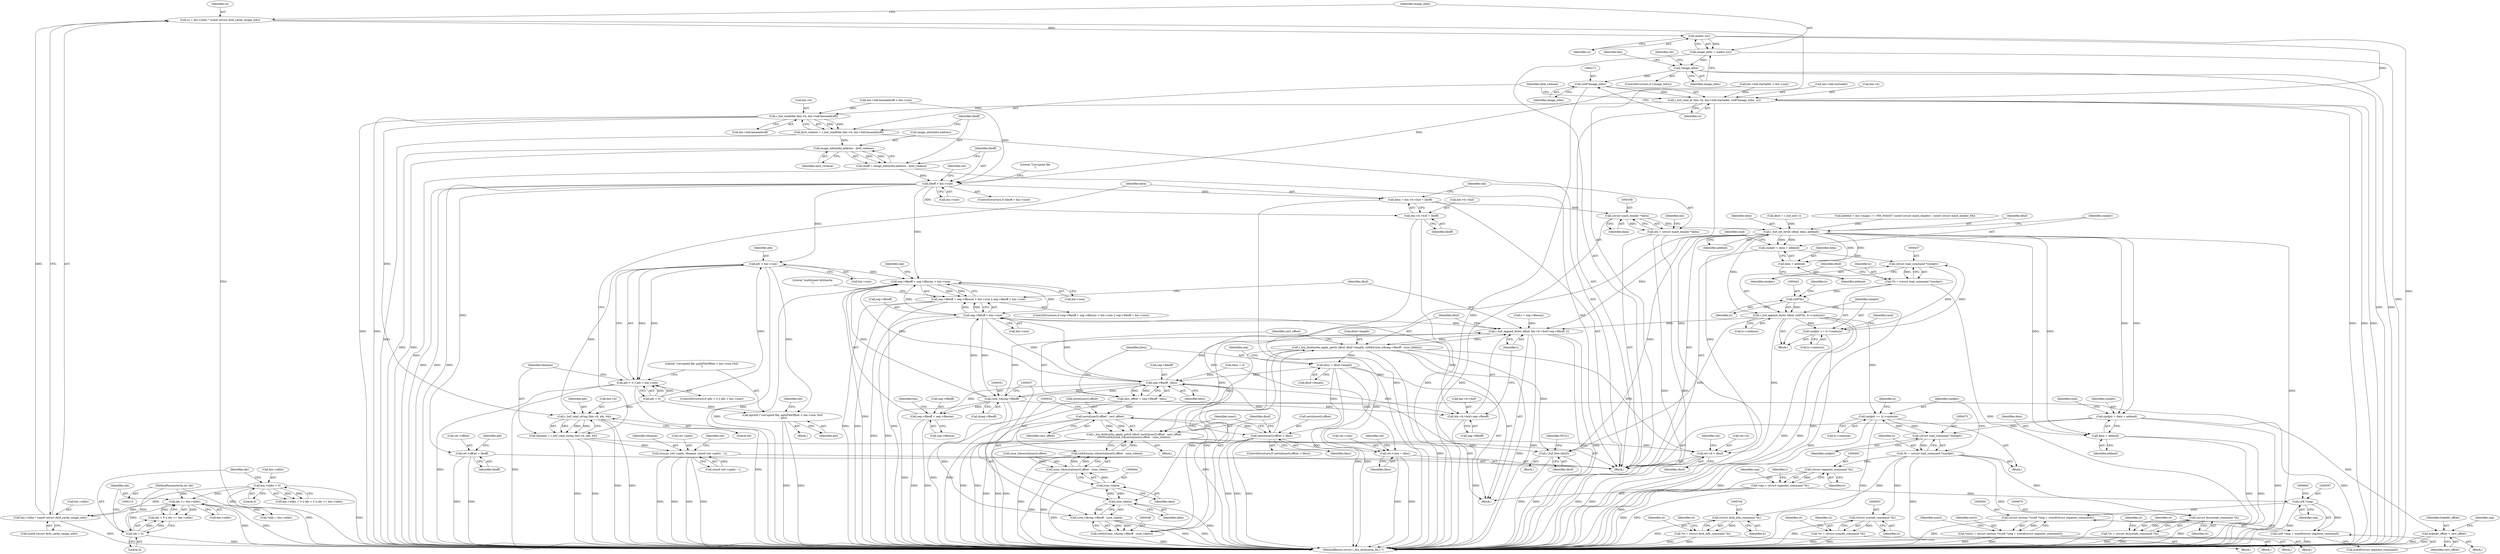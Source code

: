 digraph "0_radare2_4e98402f09a0ef0bb8559a33a4c1988c54938eaf@API" {
"1000241" [label="(Call,sz = bin->nlibs * sizeof (struct dyld_cache_image_info))"];
"1000243" [label="(Call,bin->nlibs * sizeof (struct dyld_cache_image_info))"];
"1000176" [label="(Call,idx >= bin->nlibs)"];
"1000173" [label="(Call,idx < 0)"];
"1000112" [label="(MethodParameterIn,int idx)"];
"1000167" [label="(Call,bin->nlibs < 0)"];
"1000251" [label="(Call,malloc (sz))"];
"1000249" [label="(Call,image_infos = malloc (sz))"];
"1000254" [label="(Call,!image_infos)"];
"1000270" [label="(Call,(ut8*)image_infos)"];
"1000261" [label="(Call,r_buf_read_at (bin->b, bin->hdr.startaddr, (ut8*)image_infos, sz))"];
"1000276" [label="(Call,r_buf_read64le (bin->b, bin->hdr.baseaddroff))"];
"1000274" [label="(Call,dyld_vmbase = r_buf_read64le (bin->b, bin->hdr.baseaddroff))"];
"1000287" [label="(Call,image_infos[idx].address - dyld_vmbase)"];
"1000285" [label="(Call,liboff = image_infos[idx].address - dyld_vmbase)"];
"1000295" [label="(Call,liboff > bin->size)"];
"1000307" [label="(Call,ret->offset = liboff)"];
"1000325" [label="(Call,pfo > bin->size)"];
"1000321" [label="(Call,pfo < 0 || pfo > bin->size)"];
"1000331" [label="(Call,eprintf (\"corrupted file: pathFileOffset > bin->size (%d)\n\", pfo))"];
"1000340" [label="(Call,r_buf_read_string (bin->b, pfo, 64))"];
"1000338" [label="(Call,libname = r_buf_read_string (bin->b, pfo, 64))"];
"1000732" [label="(Call,strncpy (ret->path, libname, sizeof (ret->path) - 1))"];
"1000503" [label="(Call,seg->fileoff + seg->filesize > bin->size)"];
"1000502" [label="(Call,seg->fileoff + seg->filesize > bin->size || seg->fileoff > bin->size)"];
"1000514" [label="(Call,seg->fileoff > bin->size)"];
"1000530" [label="(Call,r_buf_append_bytes (dbuf, bin->b->buf+seg->fileoff, t))"];
"1000542" [label="(Call,r_bin_dyldcache_apply_patch (dbuf, dbuf->length, (ut64)((size_t)&seg->fileoff - (size_t)data)))"];
"1000526" [label="(Call,r_buf_free (dbuf))"];
"1000567" [label="(Call,libsz = dbuf->length)"];
"1000562" [label="(Call,seg->fileoff - libsz)"];
"1000504" [label="(Call,seg->fileoff + seg->filesize)"];
"1000532" [label="(Call,bin->b->buf+seg->fileoff)"];
"1000550" [label="(Call,(size_t)&seg->fileoff)"];
"1000549" [label="(Call,(size_t)&seg->fileoff - (size_t)data)"];
"1000547" [label="(Call,(ut64)((size_t)&seg->fileoff - (size_t)data))"];
"1000560" [label="(Call,sect_offset = seg->fileoff - libsz)"];
"1000580" [label="(Call,linkedit_offset = sect_offset)"];
"1000625" [label="(Call,sects[nsect].offset - sect_offset)"];
"1000615" [label="(Call,sects[nsect].offset > libsz)"];
"1000743" [label="(Call,ret->size = libsz)"];
"1000623" [label="(Call,r_bin_dyldcache_apply_patch (dbuf, sects[nsect].offset - sect_offset,\n\t\t\t\t\t\t\t(ut64)((size_t)&sects[nsect].offset - (size_t)data)))"];
"1000727" [label="(Call,ret->b = dbuf)"];
"1000346" [label="(Call,data = bin->b->buf + liboff)"];
"1000357" [label="(Call,(struct mach_header *)data)"];
"1000355" [label="(Call,mh = (struct mach_header *)data)"];
"1000412" [label="(Call,r_buf_set_bytes (dbuf, data, addend))"];
"1000416" [label="(Call,cmdptr = data + addend)"];
"1000436" [label="(Call,(struct load_command *)cmdptr)"];
"1000434" [label="(Call,*lc = (struct load_command *)cmdptr)"];
"1000441" [label="(Call,(ut8*)lc)"];
"1000439" [label="(Call,r_buf_append_bytes (dbuf, (ut8*)lc, lc->cmdsize))"];
"1000447" [label="(Call,cmdptr += lc->cmdsize)"];
"1000477" [label="(Call,cmdptr += lc->cmdsize)"];
"1000474" [label="(Call,(struct load_command *)cmdptr)"];
"1000472" [label="(Call,*lc = (struct load_command *)cmdptr)"];
"1000492" [label="(Call,(struct segment_command *)lc)"];
"1000490" [label="(Call,*seg = (struct segment_command *)lc)"];
"1000596" [label="(Call,(ut8 *)seg)"];
"1000593" [label="(Call,(struct section *)((ut8 *)seg + sizeof(struct segment_command)))"];
"1000591" [label="(Call,*sects = (struct section *)((ut8 *)seg + sizeof(struct segment_command)))"];
"1000595" [label="(Call,(ut8 *)seg + sizeof(struct segment_command))"];
"1000652" [label="(Call,(struct symtab_command *)lc)"];
"1000650" [label="(Call,*st = (struct symtab_command *)lc)"];
"1000669" [label="(Call,(struct dysymtab_command *)lc)"];
"1000667" [label="(Call,*st = (struct dysymtab_command *)lc)"];
"1000703" [label="(Call,(struct dyld_info_command *)lc)"];
"1000701" [label="(Call,*st = (struct dyld_info_command *)lc)"];
"1000418" [label="(Call,data + addend)"];
"1000452" [label="(Call,cmdptr = data + addend)"];
"1000454" [label="(Call,data + addend)"];
"1000556" [label="(Call,(size_t)data)"];
"1000643" [label="(Call,(size_t)data)"];
"1000634" [label="(Call,(size_t)&sects[nsect].offset - (size_t)data)"];
"1000632" [label="(Call,(ut64)((size_t)&sects[nsect].offset - (size_t)data))"];
"1000348" [label="(Call,bin->b->buf + liboff)"];
"1000441" [label="(Call,(ut8*)lc)"];
"1000530" [label="(Call,r_buf_append_bytes (dbuf, bin->b->buf+seg->fileoff, t))"];
"1000253" [label="(ControlStructure,if (!image_infos))"];
"1000586" [label="(Identifier,seg)"];
"1000744" [label="(Call,ret->size)"];
"1000705" [label="(Identifier,lc)"];
"1000251" [label="(Call,malloc (sz))"];
"1000484" [label="(Identifier,lc)"];
"1000243" [label="(Call,bin->nlibs * sizeof (struct dyld_cache_image_info))"];
"1000454" [label="(Call,data + addend)"];
"1000581" [label="(Identifier,linkedit_offset)"];
"1000293" [label="(Identifier,dyld_vmbase)"];
"1000631" [label="(Identifier,sect_offset)"];
"1000339" [label="(Identifier,libname)"];
"1000436" [label="(Call,(struct load_command *)cmdptr)"];
"1000325" [label="(Call,pfo > bin->size)"];
"1000538" [label="(Call,seg->fileoff)"];
"1000459" [label="(Identifier,cmd)"];
"1000615" [label="(Call,sects[nsect].offset > libsz)"];
"1000533" [label="(Call,bin->b->buf)"];
"1000333" [label="(Identifier,pfo)"];
"1000749" [label="(Identifier,ret)"];
"1000527" [label="(Identifier,dbuf)"];
"1000167" [label="(Call,bin->nlibs < 0)"];
"1000263" [label="(Identifier,bin)"];
"1000224" [label="(Call,bin->hdr.baseaddroff > bin->size)"];
"1000556" [label="(Call,(size_t)data)"];
"1000418" [label="(Call,data + addend)"];
"1000435" [label="(Identifier,lc)"];
"1000431" [label="(Identifier,cmd)"];
"1000514" [label="(Call,seg->fileoff > bin->size)"];
"1000453" [label="(Identifier,cmdptr)"];
"1000734" [label="(Identifier,ret)"];
"1000296" [label="(Identifier,liboff)"];
"1000448" [label="(Identifier,cmdptr)"];
"1000270" [label="(Call,(ut8*)image_infos)"];
"1000346" [label="(Call,data = bin->b->buf + liboff)"];
"1000390" [label="(Call,dbuf = r_buf_new ())"];
"1000645" [label="(Identifier,data)"];
"1000174" [label="(Identifier,idx)"];
"1000302" [label="(Literal,\"Corrupted file\n\")"];
"1000582" [label="(Identifier,sect_offset)"];
"1000497" [label="(Identifier,t)"];
"1000612" [label="(Identifier,nsect)"];
"1000743" [label="(Call,ret->size = libsz)"];
"1000332" [label="(Literal,\"corrupted file: pathFileOffset > bin->size (%d)\n\")"];
"1000272" [label="(Identifier,image_infos)"];
"1000444" [label="(Call,lc->cmdsize)"];
"1000177" [label="(Identifier,idx)"];
"1000674" [label="(Identifier,st)"];
"1000285" [label="(Call,liboff = image_infos[idx].address - dyld_vmbase)"];
"1000331" [label="(Call,eprintf (\"corrupted file: pathFileOffset > bin->size (%d)\n\", pfo))"];
"1000652" [label="(Call,(struct symtab_command *)lc)"];
"1000501" [label="(ControlStructure,if (seg->fileoff + seg->filesize > bin->size || seg->fileoff > bin->size))"];
"1000667" [label="(Call,*st = (struct dysymtab_command *)lc)"];
"1000112" [label="(MethodParameterIn,int idx)"];
"1000338" [label="(Call,libname = r_buf_read_string (bin->b, pfo, 64))"];
"1000250" [label="(Identifier,image_infos)"];
"1000657" [label="(Identifier,st)"];
"1000643" [label="(Call,(size_t)data)"];
"1000614" [label="(ControlStructure,if (sects[nsect].offset > libsz))"];
"1000635" [label="(Call,(size_t)&sects[nsect].offset)"];
"1000567" [label="(Call,libsz = dbuf->length)"];
"1000623" [label="(Call,r_bin_dyldcache_apply_patch (dbuf, sects[nsect].offset - sect_offset,\n\t\t\t\t\t\t\t(ut64)((size_t)&sects[nsect].offset - (size_t)data)))"];
"1000732" [label="(Call,strncpy (ret->path, libname, sizeof (ret->path) - 1))"];
"1000357" [label="(Call,(struct mach_header *)data)"];
"1000604" [label="(Identifier,nsect)"];
"1000529" [label="(Identifier,NULL)"];
"1000491" [label="(Identifier,seg)"];
"1000322" [label="(Call,pfo < 0)"];
"1000297" [label="(Call,bin->size)"];
"1000311" [label="(Identifier,liboff)"];
"1000731" [label="(Identifier,dbuf)"];
"1000699" [label="(Block,)"];
"1000294" [label="(ControlStructure,if (liboff > bin->size))"];
"1000432" [label="(Block,)"];
"1000477" [label="(Call,cmdptr += lc->cmdsize)"];
"1000172" [label="(Call,idx < 0 || idx >= bin->nlibs)"];
"1000345" [label="(Literal,64)"];
"1000518" [label="(Call,bin->size)"];
"1000515" [label="(Call,seg->fileoff)"];
"1000288" [label="(Call,image_infos[idx].address)"];
"1000544" [label="(Call,dbuf->length)"];
"1000568" [label="(Identifier,libsz)"];
"1000589" [label="(Block,)"];
"1000276" [label="(Call,r_buf_read64le (bin->b, bin->hdr.baseaddroff))"];
"1000173" [label="(Call,idx < 0)"];
"1000728" [label="(Call,ret->b)"];
"1000280" [label="(Call,bin->hdr.baseaddroff)"];
"1000176" [label="(Call,idx >= bin->nlibs)"];
"1000287" [label="(Call,image_infos[idx].address - dyld_vmbase)"];
"1000456" [label="(Identifier,addend)"];
"1000166" [label="(Call,bin->nlibs < 0 || idx < 0 || idx >= bin->nlibs)"];
"1000354" [label="(Identifier,liboff)"];
"1000703" [label="(Call,(struct dyld_info_command *)lc)"];
"1000671" [label="(Identifier,lc)"];
"1000549" [label="(Call,(size_t)&seg->fileoff - (size_t)data)"];
"1000184" [label="(Call,*nlib = bin->nlibs)"];
"1000547" [label="(Call,(ut64)((size_t)&seg->fileoff - (size_t)data))"];
"1000472" [label="(Call,*lc = (struct load_command *)cmdptr)"];
"1000275" [label="(Identifier,dyld_vmbase)"];
"1000416" [label="(Call,cmdptr = data + addend)"];
"1000626" [label="(Call,sects[nsect].offset)"];
"1000727" [label="(Call,ret->b = dbuf)"];
"1000737" [label="(Call,sizeof (ret->path) - 1)"];
"1000476" [label="(Identifier,cmdptr)"];
"1000665" [label="(Block,)"];
"1000445" [label="(Identifier,lc)"];
"1000439" [label="(Call,r_buf_append_bytes (dbuf, (ut8*)lc, lc->cmdsize))"];
"1000335" [label="(Identifier,ret)"];
"1000314" [label="(Identifier,pfo)"];
"1000255" [label="(Identifier,image_infos)"];
"1000274" [label="(Call,dyld_vmbase = r_buf_read64le (bin->b, bin->hdr.baseaddroff))"];
"1000512" [label="(Identifier,bin)"];
"1000440" [label="(Identifier,dbuf)"];
"1000552" [label="(Call,&seg->fileoff)"];
"1000473" [label="(Identifier,lc)"];
"1000254" [label="(Call,!image_infos)"];
"1000526" [label="(Call,r_buf_free (dbuf))"];
"1000669" [label="(Call,(struct dysymtab_command *)lc)"];
"1000494" [label="(Identifier,lc)"];
"1000295" [label="(Call,liboff > bin->size)"];
"1000598" [label="(Identifier,seg)"];
"1000286" [label="(Identifier,liboff)"];
"1000648" [label="(Block,)"];
"1000599" [label="(Call,sizeof(struct segment_command))"];
"1000701" [label="(Call,*st = (struct dyld_info_command *)lc)"];
"1000320" [label="(ControlStructure,if (pfo < 0 || pfo > bin->size))"];
"1000307" [label="(Call,ret->offset = liboff)"];
"1000412" [label="(Call,r_buf_set_bytes (dbuf, data, addend))"];
"1000244" [label="(Call,bin->nlibs)"];
"1000580" [label="(Call,linkedit_offset = sect_offset)"];
"1000423" [label="(Identifier,cmd)"];
"1000591" [label="(Call,*sects = (struct section *)((ut8 *)seg + sizeof(struct segment_command)))"];
"1000702" [label="(Identifier,st)"];
"1000419" [label="(Identifier,data)"];
"1000558" [label="(Identifier,data)"];
"1000550" [label="(Call,(size_t)&seg->fileoff)"];
"1000616" [label="(Call,sects[nsect].offset)"];
"1000504" [label="(Call,seg->fileoff + seg->filesize)"];
"1000273" [label="(Identifier,sz)"];
"1000420" [label="(Identifier,addend)"];
"1000171" [label="(Literal,0)"];
"1000326" [label="(Identifier,pfo)"];
"1000434" [label="(Call,*lc = (struct load_command *)cmdptr)"];
"1000576" [label="(Identifier,seg)"];
"1000247" [label="(Call,sizeof (struct dyld_cache_image_info))"];
"1000414" [label="(Identifier,data)"];
"1000503" [label="(Call,seg->fileoff + seg->filesize > bin->size)"];
"1000595" [label="(Call,(ut8 *)seg + sizeof(struct segment_command))"];
"1000736" [label="(Identifier,libname)"];
"1000242" [label="(Identifier,sz)"];
"1000252" [label="(Identifier,sz)"];
"1000215" [label="(Call,bin->hdr.startaddr > bin->size)"];
"1000168" [label="(Call,bin->nlibs)"];
"1000308" [label="(Call,ret->offset)"];
"1000569" [label="(Call,dbuf->length)"];
"1000355" [label="(Call,mh = (struct mach_header *)data)"];
"1000340" [label="(Call,r_buf_read_string (bin->b, pfo, 64))"];
"1000470" [label="(Block,)"];
"1000474" [label="(Call,(struct load_command *)cmdptr)"];
"1000750" [label="(MethodReturn,struct r_bin_dyldcache_lib_t *)"];
"1000560" [label="(Call,sect_offset = seg->fileoff - libsz)"];
"1000417" [label="(Identifier,cmdptr)"];
"1000344" [label="(Identifier,pfo)"];
"1000327" [label="(Call,bin->size)"];
"1000592" [label="(Identifier,sects)"];
"1000348" [label="(Call,bin->b->buf + liboff)"];
"1000492" [label="(Call,(struct segment_command *)lc)"];
"1000654" [label="(Identifier,lc)"];
"1000650" [label="(Call,*st = (struct symtab_command *)lc)"];
"1000733" [label="(Call,ret->path)"];
"1000561" [label="(Identifier,sect_offset)"];
"1000452" [label="(Call,cmdptr = data + addend)"];
"1000708" [label="(Identifier,st)"];
"1000624" [label="(Identifier,dbuf)"];
"1000622" [label="(Block,)"];
"1000347" [label="(Identifier,data)"];
"1000651" [label="(Identifier,st)"];
"1000745" [label="(Identifier,ret)"];
"1000502" [label="(Call,seg->fileoff + seg->filesize > bin->size || seg->fileoff > bin->size)"];
"1000543" [label="(Identifier,dbuf)"];
"1000505" [label="(Call,seg->fileoff)"];
"1000443" [label="(Identifier,lc)"];
"1000596" [label="(Call,(ut8 *)seg)"];
"1000341" [label="(Call,bin->b)"];
"1000175" [label="(Literal,0)"];
"1000321" [label="(Call,pfo < 0 || pfo > bin->size)"];
"1000562" [label="(Call,seg->fileoff - libsz)"];
"1000359" [label="(Identifier,data)"];
"1000438" [label="(Identifier,cmdptr)"];
"1000478" [label="(Identifier,cmdptr)"];
"1000668" [label="(Identifier,st)"];
"1000114" [label="(Block,)"];
"1000265" [label="(Call,bin->hdr.startaddr)"];
"1000516" [label="(Identifier,seg)"];
"1000447" [label="(Call,cmdptr += lc->cmdsize)"];
"1000455" [label="(Identifier,data)"];
"1000634" [label="(Call,(size_t)&sects[nsect].offset - (size_t)data)"];
"1000563" [label="(Call,seg->fileoff)"];
"1000531" [label="(Identifier,dbuf)"];
"1000532" [label="(Call,bin->b->buf+seg->fileoff)"];
"1000349" [label="(Call,bin->b->buf)"];
"1000479" [label="(Call,lc->cmdsize)"];
"1000400" [label="(Call,addend = mh->magic == MH_MAGIC? sizeof (struct mach_header) : sizeof (struct mach_header_64))"];
"1000356" [label="(Identifier,mh)"];
"1000258" [label="(Identifier,ret)"];
"1000488" [label="(Block,)"];
"1000511" [label="(Call,bin->size)"];
"1000262" [label="(Call,bin->b)"];
"1000364" [label="(Identifier,mh)"];
"1000566" [label="(Identifier,libsz)"];
"1000541" [label="(Identifier,t)"];
"1000413" [label="(Identifier,dbuf)"];
"1000747" [label="(Identifier,libsz)"];
"1000593" [label="(Call,(struct section *)((ut8 *)seg + sizeof(struct segment_command)))"];
"1000241" [label="(Call,sz = bin->nlibs * sizeof (struct dyld_cache_image_info))"];
"1000521" [label="(Block,)"];
"1000496" [label="(Call,t = seg->filesize)"];
"1000542" [label="(Call,r_bin_dyldcache_apply_patch (dbuf, dbuf->length, (ut64)((size_t)&seg->fileoff - (size_t)data)))"];
"1000135" [label="(Call,libsz = 0)"];
"1000579" [label="(Block,)"];
"1000632" [label="(Call,(ut64)((size_t)&sects[nsect].offset - (size_t)data))"];
"1000621" [label="(Identifier,libsz)"];
"1000523" [label="(Literal,\"malformed dyldcache\n\")"];
"1000415" [label="(Identifier,addend)"];
"1000490" [label="(Call,*seg = (struct segment_command *)lc)"];
"1000330" [label="(Block,)"];
"1000178" [label="(Call,bin->nlibs)"];
"1000449" [label="(Call,lc->cmdsize)"];
"1000261" [label="(Call,r_buf_read_at (bin->b, bin->hdr.startaddr, (ut8*)image_infos, sz))"];
"1000625" [label="(Call,sects[nsect].offset - sect_offset)"];
"1000508" [label="(Call,seg->filesize)"];
"1000249" [label="(Call,image_infos = malloc (sz))"];
"1000277" [label="(Call,bin->b)"];
"1000309" [label="(Identifier,ret)"];
"1000241" -> "1000114"  [label="AST: "];
"1000241" -> "1000243"  [label="CFG: "];
"1000242" -> "1000241"  [label="AST: "];
"1000243" -> "1000241"  [label="AST: "];
"1000250" -> "1000241"  [label="CFG: "];
"1000241" -> "1000750"  [label="DDG: "];
"1000243" -> "1000241"  [label="DDG: "];
"1000241" -> "1000251"  [label="DDG: "];
"1000243" -> "1000247"  [label="CFG: "];
"1000244" -> "1000243"  [label="AST: "];
"1000247" -> "1000243"  [label="AST: "];
"1000243" -> "1000750"  [label="DDG: "];
"1000176" -> "1000243"  [label="DDG: "];
"1000167" -> "1000243"  [label="DDG: "];
"1000176" -> "1000172"  [label="AST: "];
"1000176" -> "1000178"  [label="CFG: "];
"1000177" -> "1000176"  [label="AST: "];
"1000178" -> "1000176"  [label="AST: "];
"1000172" -> "1000176"  [label="CFG: "];
"1000176" -> "1000750"  [label="DDG: "];
"1000176" -> "1000750"  [label="DDG: "];
"1000176" -> "1000172"  [label="DDG: "];
"1000176" -> "1000172"  [label="DDG: "];
"1000173" -> "1000176"  [label="DDG: "];
"1000112" -> "1000176"  [label="DDG: "];
"1000167" -> "1000176"  [label="DDG: "];
"1000176" -> "1000184"  [label="DDG: "];
"1000173" -> "1000172"  [label="AST: "];
"1000173" -> "1000175"  [label="CFG: "];
"1000174" -> "1000173"  [label="AST: "];
"1000175" -> "1000173"  [label="AST: "];
"1000177" -> "1000173"  [label="CFG: "];
"1000172" -> "1000173"  [label="CFG: "];
"1000173" -> "1000750"  [label="DDG: "];
"1000173" -> "1000172"  [label="DDG: "];
"1000173" -> "1000172"  [label="DDG: "];
"1000112" -> "1000173"  [label="DDG: "];
"1000112" -> "1000110"  [label="AST: "];
"1000112" -> "1000750"  [label="DDG: "];
"1000167" -> "1000166"  [label="AST: "];
"1000167" -> "1000171"  [label="CFG: "];
"1000168" -> "1000167"  [label="AST: "];
"1000171" -> "1000167"  [label="AST: "];
"1000174" -> "1000167"  [label="CFG: "];
"1000166" -> "1000167"  [label="CFG: "];
"1000167" -> "1000750"  [label="DDG: "];
"1000167" -> "1000166"  [label="DDG: "];
"1000167" -> "1000166"  [label="DDG: "];
"1000167" -> "1000184"  [label="DDG: "];
"1000251" -> "1000249"  [label="AST: "];
"1000251" -> "1000252"  [label="CFG: "];
"1000252" -> "1000251"  [label="AST: "];
"1000249" -> "1000251"  [label="CFG: "];
"1000251" -> "1000750"  [label="DDG: "];
"1000251" -> "1000249"  [label="DDG: "];
"1000251" -> "1000261"  [label="DDG: "];
"1000249" -> "1000114"  [label="AST: "];
"1000250" -> "1000249"  [label="AST: "];
"1000255" -> "1000249"  [label="CFG: "];
"1000249" -> "1000750"  [label="DDG: "];
"1000249" -> "1000254"  [label="DDG: "];
"1000254" -> "1000253"  [label="AST: "];
"1000254" -> "1000255"  [label="CFG: "];
"1000255" -> "1000254"  [label="AST: "];
"1000258" -> "1000254"  [label="CFG: "];
"1000263" -> "1000254"  [label="CFG: "];
"1000254" -> "1000750"  [label="DDG: "];
"1000254" -> "1000750"  [label="DDG: "];
"1000254" -> "1000270"  [label="DDG: "];
"1000270" -> "1000261"  [label="AST: "];
"1000270" -> "1000272"  [label="CFG: "];
"1000271" -> "1000270"  [label="AST: "];
"1000272" -> "1000270"  [label="AST: "];
"1000273" -> "1000270"  [label="CFG: "];
"1000270" -> "1000750"  [label="DDG: "];
"1000270" -> "1000261"  [label="DDG: "];
"1000261" -> "1000114"  [label="AST: "];
"1000261" -> "1000273"  [label="CFG: "];
"1000262" -> "1000261"  [label="AST: "];
"1000265" -> "1000261"  [label="AST: "];
"1000273" -> "1000261"  [label="AST: "];
"1000275" -> "1000261"  [label="CFG: "];
"1000261" -> "1000750"  [label="DDG: "];
"1000261" -> "1000750"  [label="DDG: "];
"1000261" -> "1000750"  [label="DDG: "];
"1000261" -> "1000750"  [label="DDG: "];
"1000215" -> "1000261"  [label="DDG: "];
"1000261" -> "1000276"  [label="DDG: "];
"1000276" -> "1000274"  [label="AST: "];
"1000276" -> "1000280"  [label="CFG: "];
"1000277" -> "1000276"  [label="AST: "];
"1000280" -> "1000276"  [label="AST: "];
"1000274" -> "1000276"  [label="CFG: "];
"1000276" -> "1000750"  [label="DDG: "];
"1000276" -> "1000750"  [label="DDG: "];
"1000276" -> "1000274"  [label="DDG: "];
"1000276" -> "1000274"  [label="DDG: "];
"1000224" -> "1000276"  [label="DDG: "];
"1000276" -> "1000340"  [label="DDG: "];
"1000274" -> "1000114"  [label="AST: "];
"1000275" -> "1000274"  [label="AST: "];
"1000286" -> "1000274"  [label="CFG: "];
"1000274" -> "1000750"  [label="DDG: "];
"1000274" -> "1000287"  [label="DDG: "];
"1000287" -> "1000285"  [label="AST: "];
"1000287" -> "1000293"  [label="CFG: "];
"1000288" -> "1000287"  [label="AST: "];
"1000293" -> "1000287"  [label="AST: "];
"1000285" -> "1000287"  [label="CFG: "];
"1000287" -> "1000750"  [label="DDG: "];
"1000287" -> "1000750"  [label="DDG: "];
"1000287" -> "1000285"  [label="DDG: "];
"1000287" -> "1000285"  [label="DDG: "];
"1000285" -> "1000114"  [label="AST: "];
"1000286" -> "1000285"  [label="AST: "];
"1000296" -> "1000285"  [label="CFG: "];
"1000285" -> "1000750"  [label="DDG: "];
"1000285" -> "1000295"  [label="DDG: "];
"1000295" -> "1000294"  [label="AST: "];
"1000295" -> "1000297"  [label="CFG: "];
"1000296" -> "1000295"  [label="AST: "];
"1000297" -> "1000295"  [label="AST: "];
"1000302" -> "1000295"  [label="CFG: "];
"1000309" -> "1000295"  [label="CFG: "];
"1000295" -> "1000750"  [label="DDG: "];
"1000295" -> "1000750"  [label="DDG: "];
"1000295" -> "1000750"  [label="DDG: "];
"1000215" -> "1000295"  [label="DDG: "];
"1000224" -> "1000295"  [label="DDG: "];
"1000295" -> "1000307"  [label="DDG: "];
"1000295" -> "1000325"  [label="DDG: "];
"1000295" -> "1000346"  [label="DDG: "];
"1000295" -> "1000348"  [label="DDG: "];
"1000295" -> "1000503"  [label="DDG: "];
"1000307" -> "1000114"  [label="AST: "];
"1000307" -> "1000311"  [label="CFG: "];
"1000308" -> "1000307"  [label="AST: "];
"1000311" -> "1000307"  [label="AST: "];
"1000314" -> "1000307"  [label="CFG: "];
"1000307" -> "1000750"  [label="DDG: "];
"1000307" -> "1000750"  [label="DDG: "];
"1000325" -> "1000321"  [label="AST: "];
"1000325" -> "1000327"  [label="CFG: "];
"1000326" -> "1000325"  [label="AST: "];
"1000327" -> "1000325"  [label="AST: "];
"1000321" -> "1000325"  [label="CFG: "];
"1000325" -> "1000750"  [label="DDG: "];
"1000325" -> "1000321"  [label="DDG: "];
"1000325" -> "1000321"  [label="DDG: "];
"1000322" -> "1000325"  [label="DDG: "];
"1000325" -> "1000331"  [label="DDG: "];
"1000325" -> "1000340"  [label="DDG: "];
"1000325" -> "1000503"  [label="DDG: "];
"1000321" -> "1000320"  [label="AST: "];
"1000321" -> "1000322"  [label="CFG: "];
"1000322" -> "1000321"  [label="AST: "];
"1000332" -> "1000321"  [label="CFG: "];
"1000339" -> "1000321"  [label="CFG: "];
"1000321" -> "1000750"  [label="DDG: "];
"1000321" -> "1000750"  [label="DDG: "];
"1000321" -> "1000750"  [label="DDG: "];
"1000322" -> "1000321"  [label="DDG: "];
"1000322" -> "1000321"  [label="DDG: "];
"1000331" -> "1000330"  [label="AST: "];
"1000331" -> "1000333"  [label="CFG: "];
"1000332" -> "1000331"  [label="AST: "];
"1000333" -> "1000331"  [label="AST: "];
"1000335" -> "1000331"  [label="CFG: "];
"1000331" -> "1000750"  [label="DDG: "];
"1000331" -> "1000750"  [label="DDG: "];
"1000322" -> "1000331"  [label="DDG: "];
"1000340" -> "1000338"  [label="AST: "];
"1000340" -> "1000345"  [label="CFG: "];
"1000341" -> "1000340"  [label="AST: "];
"1000344" -> "1000340"  [label="AST: "];
"1000345" -> "1000340"  [label="AST: "];
"1000338" -> "1000340"  [label="CFG: "];
"1000340" -> "1000750"  [label="DDG: "];
"1000340" -> "1000750"  [label="DDG: "];
"1000340" -> "1000338"  [label="DDG: "];
"1000340" -> "1000338"  [label="DDG: "];
"1000340" -> "1000338"  [label="DDG: "];
"1000322" -> "1000340"  [label="DDG: "];
"1000338" -> "1000114"  [label="AST: "];
"1000339" -> "1000338"  [label="AST: "];
"1000347" -> "1000338"  [label="CFG: "];
"1000338" -> "1000750"  [label="DDG: "];
"1000338" -> "1000750"  [label="DDG: "];
"1000338" -> "1000732"  [label="DDG: "];
"1000732" -> "1000114"  [label="AST: "];
"1000732" -> "1000737"  [label="CFG: "];
"1000733" -> "1000732"  [label="AST: "];
"1000736" -> "1000732"  [label="AST: "];
"1000737" -> "1000732"  [label="AST: "];
"1000745" -> "1000732"  [label="CFG: "];
"1000732" -> "1000750"  [label="DDG: "];
"1000732" -> "1000750"  [label="DDG: "];
"1000732" -> "1000750"  [label="DDG: "];
"1000732" -> "1000750"  [label="DDG: "];
"1000737" -> "1000732"  [label="DDG: "];
"1000503" -> "1000502"  [label="AST: "];
"1000503" -> "1000511"  [label="CFG: "];
"1000504" -> "1000503"  [label="AST: "];
"1000511" -> "1000503"  [label="AST: "];
"1000516" -> "1000503"  [label="CFG: "];
"1000502" -> "1000503"  [label="CFG: "];
"1000503" -> "1000750"  [label="DDG: "];
"1000503" -> "1000750"  [label="DDG: "];
"1000503" -> "1000502"  [label="DDG: "];
"1000503" -> "1000502"  [label="DDG: "];
"1000562" -> "1000503"  [label="DDG: "];
"1000550" -> "1000503"  [label="DDG: "];
"1000514" -> "1000503"  [label="DDG: "];
"1000503" -> "1000514"  [label="DDG: "];
"1000502" -> "1000501"  [label="AST: "];
"1000502" -> "1000514"  [label="CFG: "];
"1000514" -> "1000502"  [label="AST: "];
"1000523" -> "1000502"  [label="CFG: "];
"1000531" -> "1000502"  [label="CFG: "];
"1000502" -> "1000750"  [label="DDG: "];
"1000502" -> "1000750"  [label="DDG: "];
"1000502" -> "1000750"  [label="DDG: "];
"1000514" -> "1000502"  [label="DDG: "];
"1000514" -> "1000502"  [label="DDG: "];
"1000514" -> "1000518"  [label="CFG: "];
"1000515" -> "1000514"  [label="AST: "];
"1000518" -> "1000514"  [label="AST: "];
"1000514" -> "1000750"  [label="DDG: "];
"1000514" -> "1000750"  [label="DDG: "];
"1000550" -> "1000514"  [label="DDG: "];
"1000562" -> "1000514"  [label="DDG: "];
"1000514" -> "1000530"  [label="DDG: "];
"1000514" -> "1000532"  [label="DDG: "];
"1000514" -> "1000550"  [label="DDG: "];
"1000514" -> "1000562"  [label="DDG: "];
"1000530" -> "1000488"  [label="AST: "];
"1000530" -> "1000541"  [label="CFG: "];
"1000531" -> "1000530"  [label="AST: "];
"1000532" -> "1000530"  [label="AST: "];
"1000541" -> "1000530"  [label="AST: "];
"1000543" -> "1000530"  [label="CFG: "];
"1000530" -> "1000750"  [label="DDG: "];
"1000530" -> "1000750"  [label="DDG: "];
"1000530" -> "1000750"  [label="DDG: "];
"1000439" -> "1000530"  [label="DDG: "];
"1000623" -> "1000530"  [label="DDG: "];
"1000412" -> "1000530"  [label="DDG: "];
"1000542" -> "1000530"  [label="DDG: "];
"1000550" -> "1000530"  [label="DDG: "];
"1000562" -> "1000530"  [label="DDG: "];
"1000496" -> "1000530"  [label="DDG: "];
"1000530" -> "1000542"  [label="DDG: "];
"1000542" -> "1000488"  [label="AST: "];
"1000542" -> "1000547"  [label="CFG: "];
"1000543" -> "1000542"  [label="AST: "];
"1000544" -> "1000542"  [label="AST: "];
"1000547" -> "1000542"  [label="AST: "];
"1000561" -> "1000542"  [label="CFG: "];
"1000542" -> "1000750"  [label="DDG: "];
"1000542" -> "1000750"  [label="DDG: "];
"1000542" -> "1000526"  [label="DDG: "];
"1000547" -> "1000542"  [label="DDG: "];
"1000542" -> "1000567"  [label="DDG: "];
"1000542" -> "1000623"  [label="DDG: "];
"1000542" -> "1000727"  [label="DDG: "];
"1000526" -> "1000521"  [label="AST: "];
"1000526" -> "1000527"  [label="CFG: "];
"1000527" -> "1000526"  [label="AST: "];
"1000529" -> "1000526"  [label="CFG: "];
"1000526" -> "1000750"  [label="DDG: "];
"1000526" -> "1000750"  [label="DDG: "];
"1000439" -> "1000526"  [label="DDG: "];
"1000623" -> "1000526"  [label="DDG: "];
"1000412" -> "1000526"  [label="DDG: "];
"1000567" -> "1000488"  [label="AST: "];
"1000567" -> "1000569"  [label="CFG: "];
"1000568" -> "1000567"  [label="AST: "];
"1000569" -> "1000567"  [label="AST: "];
"1000576" -> "1000567"  [label="CFG: "];
"1000567" -> "1000750"  [label="DDG: "];
"1000567" -> "1000750"  [label="DDG: "];
"1000567" -> "1000562"  [label="DDG: "];
"1000567" -> "1000615"  [label="DDG: "];
"1000567" -> "1000743"  [label="DDG: "];
"1000562" -> "1000560"  [label="AST: "];
"1000562" -> "1000566"  [label="CFG: "];
"1000563" -> "1000562"  [label="AST: "];
"1000566" -> "1000562"  [label="AST: "];
"1000560" -> "1000562"  [label="CFG: "];
"1000562" -> "1000750"  [label="DDG: "];
"1000562" -> "1000504"  [label="DDG: "];
"1000562" -> "1000532"  [label="DDG: "];
"1000562" -> "1000550"  [label="DDG: "];
"1000562" -> "1000560"  [label="DDG: "];
"1000562" -> "1000560"  [label="DDG: "];
"1000550" -> "1000562"  [label="DDG: "];
"1000615" -> "1000562"  [label="DDG: "];
"1000135" -> "1000562"  [label="DDG: "];
"1000504" -> "1000508"  [label="CFG: "];
"1000505" -> "1000504"  [label="AST: "];
"1000508" -> "1000504"  [label="AST: "];
"1000512" -> "1000504"  [label="CFG: "];
"1000504" -> "1000750"  [label="DDG: "];
"1000504" -> "1000750"  [label="DDG: "];
"1000550" -> "1000504"  [label="DDG: "];
"1000532" -> "1000538"  [label="CFG: "];
"1000533" -> "1000532"  [label="AST: "];
"1000538" -> "1000532"  [label="AST: "];
"1000541" -> "1000532"  [label="CFG: "];
"1000532" -> "1000750"  [label="DDG: "];
"1000550" -> "1000532"  [label="DDG: "];
"1000550" -> "1000549"  [label="AST: "];
"1000550" -> "1000552"  [label="CFG: "];
"1000551" -> "1000550"  [label="AST: "];
"1000552" -> "1000550"  [label="AST: "];
"1000557" -> "1000550"  [label="CFG: "];
"1000550" -> "1000750"  [label="DDG: "];
"1000550" -> "1000549"  [label="DDG: "];
"1000549" -> "1000547"  [label="AST: "];
"1000549" -> "1000556"  [label="CFG: "];
"1000556" -> "1000549"  [label="AST: "];
"1000547" -> "1000549"  [label="CFG: "];
"1000549" -> "1000750"  [label="DDG: "];
"1000549" -> "1000750"  [label="DDG: "];
"1000549" -> "1000547"  [label="DDG: "];
"1000549" -> "1000547"  [label="DDG: "];
"1000556" -> "1000549"  [label="DDG: "];
"1000548" -> "1000547"  [label="AST: "];
"1000547" -> "1000750"  [label="DDG: "];
"1000560" -> "1000488"  [label="AST: "];
"1000561" -> "1000560"  [label="AST: "];
"1000568" -> "1000560"  [label="CFG: "];
"1000560" -> "1000750"  [label="DDG: "];
"1000560" -> "1000750"  [label="DDG: "];
"1000560" -> "1000580"  [label="DDG: "];
"1000560" -> "1000625"  [label="DDG: "];
"1000580" -> "1000579"  [label="AST: "];
"1000580" -> "1000582"  [label="CFG: "];
"1000581" -> "1000580"  [label="AST: "];
"1000582" -> "1000580"  [label="AST: "];
"1000586" -> "1000580"  [label="CFG: "];
"1000580" -> "1000750"  [label="DDG: "];
"1000580" -> "1000750"  [label="DDG: "];
"1000625" -> "1000623"  [label="AST: "];
"1000625" -> "1000631"  [label="CFG: "];
"1000626" -> "1000625"  [label="AST: "];
"1000631" -> "1000625"  [label="AST: "];
"1000633" -> "1000625"  [label="CFG: "];
"1000625" -> "1000750"  [label="DDG: "];
"1000625" -> "1000750"  [label="DDG: "];
"1000625" -> "1000615"  [label="DDG: "];
"1000625" -> "1000623"  [label="DDG: "];
"1000625" -> "1000623"  [label="DDG: "];
"1000615" -> "1000625"  [label="DDG: "];
"1000615" -> "1000614"  [label="AST: "];
"1000615" -> "1000621"  [label="CFG: "];
"1000616" -> "1000615"  [label="AST: "];
"1000621" -> "1000615"  [label="AST: "];
"1000624" -> "1000615"  [label="CFG: "];
"1000612" -> "1000615"  [label="CFG: "];
"1000615" -> "1000750"  [label="DDG: "];
"1000615" -> "1000750"  [label="DDG: "];
"1000615" -> "1000750"  [label="DDG: "];
"1000615" -> "1000743"  [label="DDG: "];
"1000743" -> "1000114"  [label="AST: "];
"1000743" -> "1000747"  [label="CFG: "];
"1000744" -> "1000743"  [label="AST: "];
"1000747" -> "1000743"  [label="AST: "];
"1000749" -> "1000743"  [label="CFG: "];
"1000743" -> "1000750"  [label="DDG: "];
"1000743" -> "1000750"  [label="DDG: "];
"1000135" -> "1000743"  [label="DDG: "];
"1000623" -> "1000622"  [label="AST: "];
"1000623" -> "1000632"  [label="CFG: "];
"1000624" -> "1000623"  [label="AST: "];
"1000632" -> "1000623"  [label="AST: "];
"1000612" -> "1000623"  [label="CFG: "];
"1000623" -> "1000750"  [label="DDG: "];
"1000623" -> "1000750"  [label="DDG: "];
"1000623" -> "1000750"  [label="DDG: "];
"1000632" -> "1000623"  [label="DDG: "];
"1000623" -> "1000727"  [label="DDG: "];
"1000727" -> "1000114"  [label="AST: "];
"1000727" -> "1000731"  [label="CFG: "];
"1000728" -> "1000727"  [label="AST: "];
"1000731" -> "1000727"  [label="AST: "];
"1000734" -> "1000727"  [label="CFG: "];
"1000727" -> "1000750"  [label="DDG: "];
"1000727" -> "1000750"  [label="DDG: "];
"1000439" -> "1000727"  [label="DDG: "];
"1000412" -> "1000727"  [label="DDG: "];
"1000346" -> "1000114"  [label="AST: "];
"1000346" -> "1000348"  [label="CFG: "];
"1000347" -> "1000346"  [label="AST: "];
"1000348" -> "1000346"  [label="AST: "];
"1000356" -> "1000346"  [label="CFG: "];
"1000346" -> "1000750"  [label="DDG: "];
"1000346" -> "1000357"  [label="DDG: "];
"1000357" -> "1000355"  [label="AST: "];
"1000357" -> "1000359"  [label="CFG: "];
"1000358" -> "1000357"  [label="AST: "];
"1000359" -> "1000357"  [label="AST: "];
"1000355" -> "1000357"  [label="CFG: "];
"1000357" -> "1000750"  [label="DDG: "];
"1000357" -> "1000355"  [label="DDG: "];
"1000357" -> "1000412"  [label="DDG: "];
"1000355" -> "1000114"  [label="AST: "];
"1000356" -> "1000355"  [label="AST: "];
"1000364" -> "1000355"  [label="CFG: "];
"1000355" -> "1000750"  [label="DDG: "];
"1000355" -> "1000750"  [label="DDG: "];
"1000412" -> "1000114"  [label="AST: "];
"1000412" -> "1000415"  [label="CFG: "];
"1000413" -> "1000412"  [label="AST: "];
"1000414" -> "1000412"  [label="AST: "];
"1000415" -> "1000412"  [label="AST: "];
"1000417" -> "1000412"  [label="CFG: "];
"1000412" -> "1000750"  [label="DDG: "];
"1000390" -> "1000412"  [label="DDG: "];
"1000400" -> "1000412"  [label="DDG: "];
"1000412" -> "1000416"  [label="DDG: "];
"1000412" -> "1000416"  [label="DDG: "];
"1000412" -> "1000418"  [label="DDG: "];
"1000412" -> "1000418"  [label="DDG: "];
"1000412" -> "1000439"  [label="DDG: "];
"1000412" -> "1000452"  [label="DDG: "];
"1000412" -> "1000452"  [label="DDG: "];
"1000412" -> "1000454"  [label="DDG: "];
"1000412" -> "1000454"  [label="DDG: "];
"1000412" -> "1000556"  [label="DDG: "];
"1000416" -> "1000114"  [label="AST: "];
"1000416" -> "1000418"  [label="CFG: "];
"1000417" -> "1000416"  [label="AST: "];
"1000418" -> "1000416"  [label="AST: "];
"1000423" -> "1000416"  [label="CFG: "];
"1000416" -> "1000436"  [label="DDG: "];
"1000436" -> "1000434"  [label="AST: "];
"1000436" -> "1000438"  [label="CFG: "];
"1000437" -> "1000436"  [label="AST: "];
"1000438" -> "1000436"  [label="AST: "];
"1000434" -> "1000436"  [label="CFG: "];
"1000436" -> "1000434"  [label="DDG: "];
"1000447" -> "1000436"  [label="DDG: "];
"1000436" -> "1000447"  [label="DDG: "];
"1000434" -> "1000432"  [label="AST: "];
"1000435" -> "1000434"  [label="AST: "];
"1000440" -> "1000434"  [label="CFG: "];
"1000434" -> "1000750"  [label="DDG: "];
"1000434" -> "1000441"  [label="DDG: "];
"1000441" -> "1000439"  [label="AST: "];
"1000441" -> "1000443"  [label="CFG: "];
"1000442" -> "1000441"  [label="AST: "];
"1000443" -> "1000441"  [label="AST: "];
"1000445" -> "1000441"  [label="CFG: "];
"1000441" -> "1000750"  [label="DDG: "];
"1000441" -> "1000439"  [label="DDG: "];
"1000439" -> "1000432"  [label="AST: "];
"1000439" -> "1000444"  [label="CFG: "];
"1000440" -> "1000439"  [label="AST: "];
"1000444" -> "1000439"  [label="AST: "];
"1000448" -> "1000439"  [label="CFG: "];
"1000439" -> "1000750"  [label="DDG: "];
"1000439" -> "1000750"  [label="DDG: "];
"1000439" -> "1000447"  [label="DDG: "];
"1000439" -> "1000477"  [label="DDG: "];
"1000447" -> "1000432"  [label="AST: "];
"1000447" -> "1000449"  [label="CFG: "];
"1000448" -> "1000447"  [label="AST: "];
"1000449" -> "1000447"  [label="AST: "];
"1000431" -> "1000447"  [label="CFG: "];
"1000447" -> "1000750"  [label="DDG: "];
"1000477" -> "1000470"  [label="AST: "];
"1000477" -> "1000479"  [label="CFG: "];
"1000478" -> "1000477"  [label="AST: "];
"1000479" -> "1000477"  [label="AST: "];
"1000484" -> "1000477"  [label="CFG: "];
"1000477" -> "1000750"  [label="DDG: "];
"1000477" -> "1000750"  [label="DDG: "];
"1000477" -> "1000474"  [label="DDG: "];
"1000474" -> "1000477"  [label="DDG: "];
"1000474" -> "1000472"  [label="AST: "];
"1000474" -> "1000476"  [label="CFG: "];
"1000475" -> "1000474"  [label="AST: "];
"1000476" -> "1000474"  [label="AST: "];
"1000472" -> "1000474"  [label="CFG: "];
"1000474" -> "1000472"  [label="DDG: "];
"1000452" -> "1000474"  [label="DDG: "];
"1000472" -> "1000470"  [label="AST: "];
"1000473" -> "1000472"  [label="AST: "];
"1000478" -> "1000472"  [label="CFG: "];
"1000472" -> "1000750"  [label="DDG: "];
"1000472" -> "1000750"  [label="DDG: "];
"1000472" -> "1000492"  [label="DDG: "];
"1000472" -> "1000652"  [label="DDG: "];
"1000472" -> "1000669"  [label="DDG: "];
"1000472" -> "1000703"  [label="DDG: "];
"1000492" -> "1000490"  [label="AST: "];
"1000492" -> "1000494"  [label="CFG: "];
"1000493" -> "1000492"  [label="AST: "];
"1000494" -> "1000492"  [label="AST: "];
"1000490" -> "1000492"  [label="CFG: "];
"1000492" -> "1000750"  [label="DDG: "];
"1000492" -> "1000490"  [label="DDG: "];
"1000490" -> "1000488"  [label="AST: "];
"1000491" -> "1000490"  [label="AST: "];
"1000497" -> "1000490"  [label="CFG: "];
"1000490" -> "1000750"  [label="DDG: "];
"1000490" -> "1000750"  [label="DDG: "];
"1000490" -> "1000596"  [label="DDG: "];
"1000596" -> "1000595"  [label="AST: "];
"1000596" -> "1000598"  [label="CFG: "];
"1000597" -> "1000596"  [label="AST: "];
"1000598" -> "1000596"  [label="AST: "];
"1000600" -> "1000596"  [label="CFG: "];
"1000596" -> "1000750"  [label="DDG: "];
"1000596" -> "1000593"  [label="DDG: "];
"1000596" -> "1000595"  [label="DDG: "];
"1000593" -> "1000591"  [label="AST: "];
"1000593" -> "1000595"  [label="CFG: "];
"1000594" -> "1000593"  [label="AST: "];
"1000595" -> "1000593"  [label="AST: "];
"1000591" -> "1000593"  [label="CFG: "];
"1000593" -> "1000750"  [label="DDG: "];
"1000593" -> "1000591"  [label="DDG: "];
"1000591" -> "1000589"  [label="AST: "];
"1000592" -> "1000591"  [label="AST: "];
"1000604" -> "1000591"  [label="CFG: "];
"1000591" -> "1000750"  [label="DDG: "];
"1000591" -> "1000750"  [label="DDG: "];
"1000595" -> "1000599"  [label="CFG: "];
"1000599" -> "1000595"  [label="AST: "];
"1000595" -> "1000750"  [label="DDG: "];
"1000652" -> "1000650"  [label="AST: "];
"1000652" -> "1000654"  [label="CFG: "];
"1000653" -> "1000652"  [label="AST: "];
"1000654" -> "1000652"  [label="AST: "];
"1000650" -> "1000652"  [label="CFG: "];
"1000652" -> "1000750"  [label="DDG: "];
"1000652" -> "1000650"  [label="DDG: "];
"1000650" -> "1000648"  [label="AST: "];
"1000651" -> "1000650"  [label="AST: "];
"1000657" -> "1000650"  [label="CFG: "];
"1000650" -> "1000750"  [label="DDG: "];
"1000650" -> "1000750"  [label="DDG: "];
"1000669" -> "1000667"  [label="AST: "];
"1000669" -> "1000671"  [label="CFG: "];
"1000670" -> "1000669"  [label="AST: "];
"1000671" -> "1000669"  [label="AST: "];
"1000667" -> "1000669"  [label="CFG: "];
"1000669" -> "1000750"  [label="DDG: "];
"1000669" -> "1000667"  [label="DDG: "];
"1000667" -> "1000665"  [label="AST: "];
"1000668" -> "1000667"  [label="AST: "];
"1000674" -> "1000667"  [label="CFG: "];
"1000667" -> "1000750"  [label="DDG: "];
"1000667" -> "1000750"  [label="DDG: "];
"1000703" -> "1000701"  [label="AST: "];
"1000703" -> "1000705"  [label="CFG: "];
"1000704" -> "1000703"  [label="AST: "];
"1000705" -> "1000703"  [label="AST: "];
"1000701" -> "1000703"  [label="CFG: "];
"1000703" -> "1000750"  [label="DDG: "];
"1000703" -> "1000701"  [label="DDG: "];
"1000701" -> "1000699"  [label="AST: "];
"1000702" -> "1000701"  [label="AST: "];
"1000708" -> "1000701"  [label="CFG: "];
"1000701" -> "1000750"  [label="DDG: "];
"1000701" -> "1000750"  [label="DDG: "];
"1000418" -> "1000420"  [label="CFG: "];
"1000419" -> "1000418"  [label="AST: "];
"1000420" -> "1000418"  [label="AST: "];
"1000452" -> "1000114"  [label="AST: "];
"1000452" -> "1000454"  [label="CFG: "];
"1000453" -> "1000452"  [label="AST: "];
"1000454" -> "1000452"  [label="AST: "];
"1000459" -> "1000452"  [label="CFG: "];
"1000452" -> "1000750"  [label="DDG: "];
"1000452" -> "1000750"  [label="DDG: "];
"1000454" -> "1000456"  [label="CFG: "];
"1000455" -> "1000454"  [label="AST: "];
"1000456" -> "1000454"  [label="AST: "];
"1000454" -> "1000750"  [label="DDG: "];
"1000454" -> "1000750"  [label="DDG: "];
"1000556" -> "1000558"  [label="CFG: "];
"1000557" -> "1000556"  [label="AST: "];
"1000558" -> "1000556"  [label="AST: "];
"1000556" -> "1000750"  [label="DDG: "];
"1000643" -> "1000556"  [label="DDG: "];
"1000556" -> "1000643"  [label="DDG: "];
"1000643" -> "1000634"  [label="AST: "];
"1000643" -> "1000645"  [label="CFG: "];
"1000644" -> "1000643"  [label="AST: "];
"1000645" -> "1000643"  [label="AST: "];
"1000634" -> "1000643"  [label="CFG: "];
"1000643" -> "1000750"  [label="DDG: "];
"1000643" -> "1000634"  [label="DDG: "];
"1000634" -> "1000632"  [label="AST: "];
"1000635" -> "1000634"  [label="AST: "];
"1000632" -> "1000634"  [label="CFG: "];
"1000634" -> "1000750"  [label="DDG: "];
"1000634" -> "1000750"  [label="DDG: "];
"1000634" -> "1000632"  [label="DDG: "];
"1000634" -> "1000632"  [label="DDG: "];
"1000635" -> "1000634"  [label="DDG: "];
"1000633" -> "1000632"  [label="AST: "];
"1000632" -> "1000750"  [label="DDG: "];
"1000348" -> "1000354"  [label="CFG: "];
"1000349" -> "1000348"  [label="AST: "];
"1000354" -> "1000348"  [label="AST: "];
"1000348" -> "1000750"  [label="DDG: "];
"1000348" -> "1000750"  [label="DDG: "];
}
